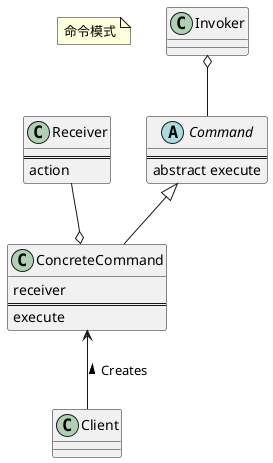 @startuml

note "命令模式" as N1

Command <|-- ConcreteCommand
Receiver --o ConcreteCommand
ConcreteCommand <-- Client: Creates <
Invoker o-- Command

abstract class Command {
    ==
    abstract execute
}

class ConcreteCommand {
    receiver
    ==
    execute
}

class Receiver {
    ==
    action
}

@enduml